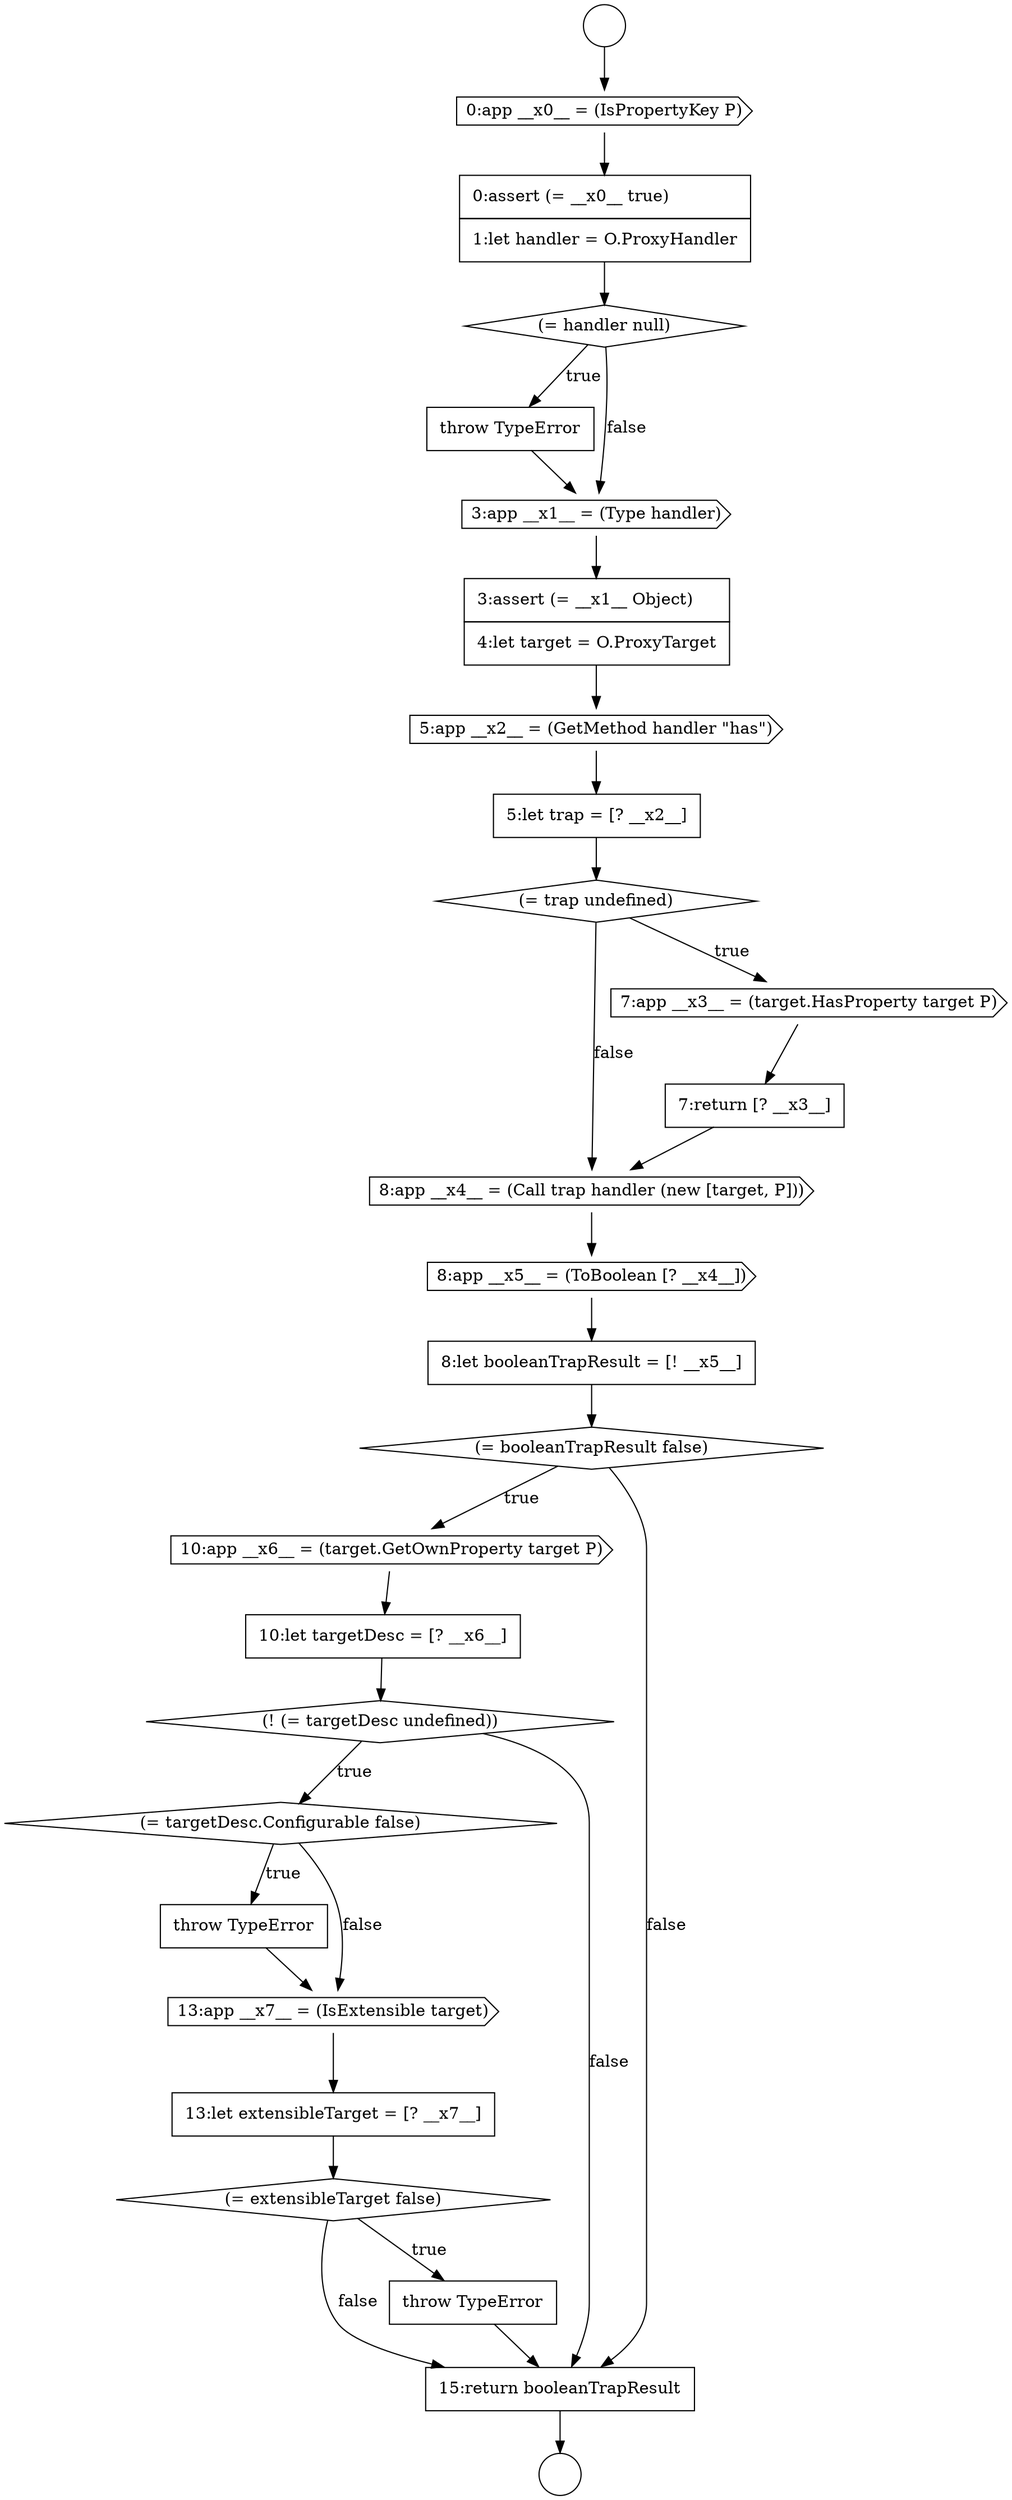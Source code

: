 digraph {
  node3345 [shape=cds, label=<<font color="black">5:app __x2__ = (GetMethod handler &quot;has&quot;)</font>> color="black" fillcolor="white" style=filled]
  node3338 [shape=circle label=" " color="black" fillcolor="white" style=filled]
  node3350 [shape=cds, label=<<font color="black">8:app __x4__ = (Call trap handler (new [target, P]))</font>> color="black" fillcolor="white" style=filled]
  node3357 [shape=diamond, label=<<font color="black">(= targetDesc.Configurable false)</font>> color="black" fillcolor="white" style=filled]
  node3361 [shape=diamond, label=<<font color="black">(= extensibleTarget false)</font>> color="black" fillcolor="white" style=filled]
  node3339 [shape=cds, label=<<font color="black">0:app __x0__ = (IsPropertyKey P)</font>> color="black" fillcolor="white" style=filled]
  node3349 [shape=none, margin=0, label=<<font color="black">
    <table border="0" cellborder="1" cellspacing="0" cellpadding="10">
      <tr><td align="left">7:return [? __x3__]</td></tr>
    </table>
  </font>> color="black" fillcolor="white" style=filled]
  node3354 [shape=cds, label=<<font color="black">10:app __x6__ = (target.GetOwnProperty target P)</font>> color="black" fillcolor="white" style=filled]
  node3352 [shape=none, margin=0, label=<<font color="black">
    <table border="0" cellborder="1" cellspacing="0" cellpadding="10">
      <tr><td align="left">8:let booleanTrapResult = [! __x5__]</td></tr>
    </table>
  </font>> color="black" fillcolor="white" style=filled]
  node3356 [shape=diamond, label=<<font color="black">(! (= targetDesc undefined))</font>> color="black" fillcolor="white" style=filled]
  node3346 [shape=none, margin=0, label=<<font color="black">
    <table border="0" cellborder="1" cellspacing="0" cellpadding="10">
      <tr><td align="left">5:let trap = [? __x2__]</td></tr>
    </table>
  </font>> color="black" fillcolor="white" style=filled]
  node3351 [shape=cds, label=<<font color="black">8:app __x5__ = (ToBoolean [? __x4__])</font>> color="black" fillcolor="white" style=filled]
  node3337 [shape=circle label=" " color="black" fillcolor="white" style=filled]
  node3347 [shape=diamond, label=<<font color="black">(= trap undefined)</font>> color="black" fillcolor="white" style=filled]
  node3342 [shape=none, margin=0, label=<<font color="black">
    <table border="0" cellborder="1" cellspacing="0" cellpadding="10">
      <tr><td align="left">throw TypeError</td></tr>
    </table>
  </font>> color="black" fillcolor="white" style=filled]
  node3353 [shape=diamond, label=<<font color="black">(= booleanTrapResult false)</font>> color="black" fillcolor="white" style=filled]
  node3358 [shape=none, margin=0, label=<<font color="black">
    <table border="0" cellborder="1" cellspacing="0" cellpadding="10">
      <tr><td align="left">throw TypeError</td></tr>
    </table>
  </font>> color="black" fillcolor="white" style=filled]
  node3343 [shape=cds, label=<<font color="black">3:app __x1__ = (Type handler)</font>> color="black" fillcolor="white" style=filled]
  node3340 [shape=none, margin=0, label=<<font color="black">
    <table border="0" cellborder="1" cellspacing="0" cellpadding="10">
      <tr><td align="left">0:assert (= __x0__ true)</td></tr>
      <tr><td align="left">1:let handler = O.ProxyHandler</td></tr>
    </table>
  </font>> color="black" fillcolor="white" style=filled]
  node3355 [shape=none, margin=0, label=<<font color="black">
    <table border="0" cellborder="1" cellspacing="0" cellpadding="10">
      <tr><td align="left">10:let targetDesc = [? __x6__]</td></tr>
    </table>
  </font>> color="black" fillcolor="white" style=filled]
  node3363 [shape=none, margin=0, label=<<font color="black">
    <table border="0" cellborder="1" cellspacing="0" cellpadding="10">
      <tr><td align="left">15:return booleanTrapResult</td></tr>
    </table>
  </font>> color="black" fillcolor="white" style=filled]
  node3348 [shape=cds, label=<<font color="black">7:app __x3__ = (target.HasProperty target P)</font>> color="black" fillcolor="white" style=filled]
  node3344 [shape=none, margin=0, label=<<font color="black">
    <table border="0" cellborder="1" cellspacing="0" cellpadding="10">
      <tr><td align="left">3:assert (= __x1__ Object)</td></tr>
      <tr><td align="left">4:let target = O.ProxyTarget</td></tr>
    </table>
  </font>> color="black" fillcolor="white" style=filled]
  node3359 [shape=cds, label=<<font color="black">13:app __x7__ = (IsExtensible target)</font>> color="black" fillcolor="white" style=filled]
  node3362 [shape=none, margin=0, label=<<font color="black">
    <table border="0" cellborder="1" cellspacing="0" cellpadding="10">
      <tr><td align="left">throw TypeError</td></tr>
    </table>
  </font>> color="black" fillcolor="white" style=filled]
  node3360 [shape=none, margin=0, label=<<font color="black">
    <table border="0" cellborder="1" cellspacing="0" cellpadding="10">
      <tr><td align="left">13:let extensibleTarget = [? __x7__]</td></tr>
    </table>
  </font>> color="black" fillcolor="white" style=filled]
  node3341 [shape=diamond, label=<<font color="black">(= handler null)</font>> color="black" fillcolor="white" style=filled]
  node3346 -> node3347 [ color="black"]
  node3363 -> node3338 [ color="black"]
  node3355 -> node3356 [ color="black"]
  node3347 -> node3348 [label=<<font color="black">true</font>> color="black"]
  node3347 -> node3350 [label=<<font color="black">false</font>> color="black"]
  node3359 -> node3360 [ color="black"]
  node3349 -> node3350 [ color="black"]
  node3348 -> node3349 [ color="black"]
  node3340 -> node3341 [ color="black"]
  node3345 -> node3346 [ color="black"]
  node3351 -> node3352 [ color="black"]
  node3341 -> node3342 [label=<<font color="black">true</font>> color="black"]
  node3341 -> node3343 [label=<<font color="black">false</font>> color="black"]
  node3339 -> node3340 [ color="black"]
  node3361 -> node3362 [label=<<font color="black">true</font>> color="black"]
  node3361 -> node3363 [label=<<font color="black">false</font>> color="black"]
  node3352 -> node3353 [ color="black"]
  node3354 -> node3355 [ color="black"]
  node3343 -> node3344 [ color="black"]
  node3362 -> node3363 [ color="black"]
  node3350 -> node3351 [ color="black"]
  node3357 -> node3358 [label=<<font color="black">true</font>> color="black"]
  node3357 -> node3359 [label=<<font color="black">false</font>> color="black"]
  node3358 -> node3359 [ color="black"]
  node3344 -> node3345 [ color="black"]
  node3353 -> node3354 [label=<<font color="black">true</font>> color="black"]
  node3353 -> node3363 [label=<<font color="black">false</font>> color="black"]
  node3356 -> node3357 [label=<<font color="black">true</font>> color="black"]
  node3356 -> node3363 [label=<<font color="black">false</font>> color="black"]
  node3360 -> node3361 [ color="black"]
  node3337 -> node3339 [ color="black"]
  node3342 -> node3343 [ color="black"]
}
